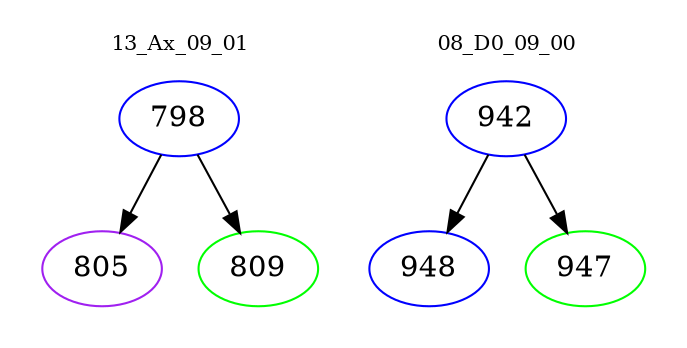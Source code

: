 digraph{
subgraph cluster_0 {
color = white
label = "13_Ax_09_01";
fontsize=10;
T0_798 [label="798", color="blue"]
T0_798 -> T0_805 [color="black"]
T0_805 [label="805", color="purple"]
T0_798 -> T0_809 [color="black"]
T0_809 [label="809", color="green"]
}
subgraph cluster_1 {
color = white
label = "08_D0_09_00";
fontsize=10;
T1_942 [label="942", color="blue"]
T1_942 -> T1_948 [color="black"]
T1_948 [label="948", color="blue"]
T1_942 -> T1_947 [color="black"]
T1_947 [label="947", color="green"]
}
}
